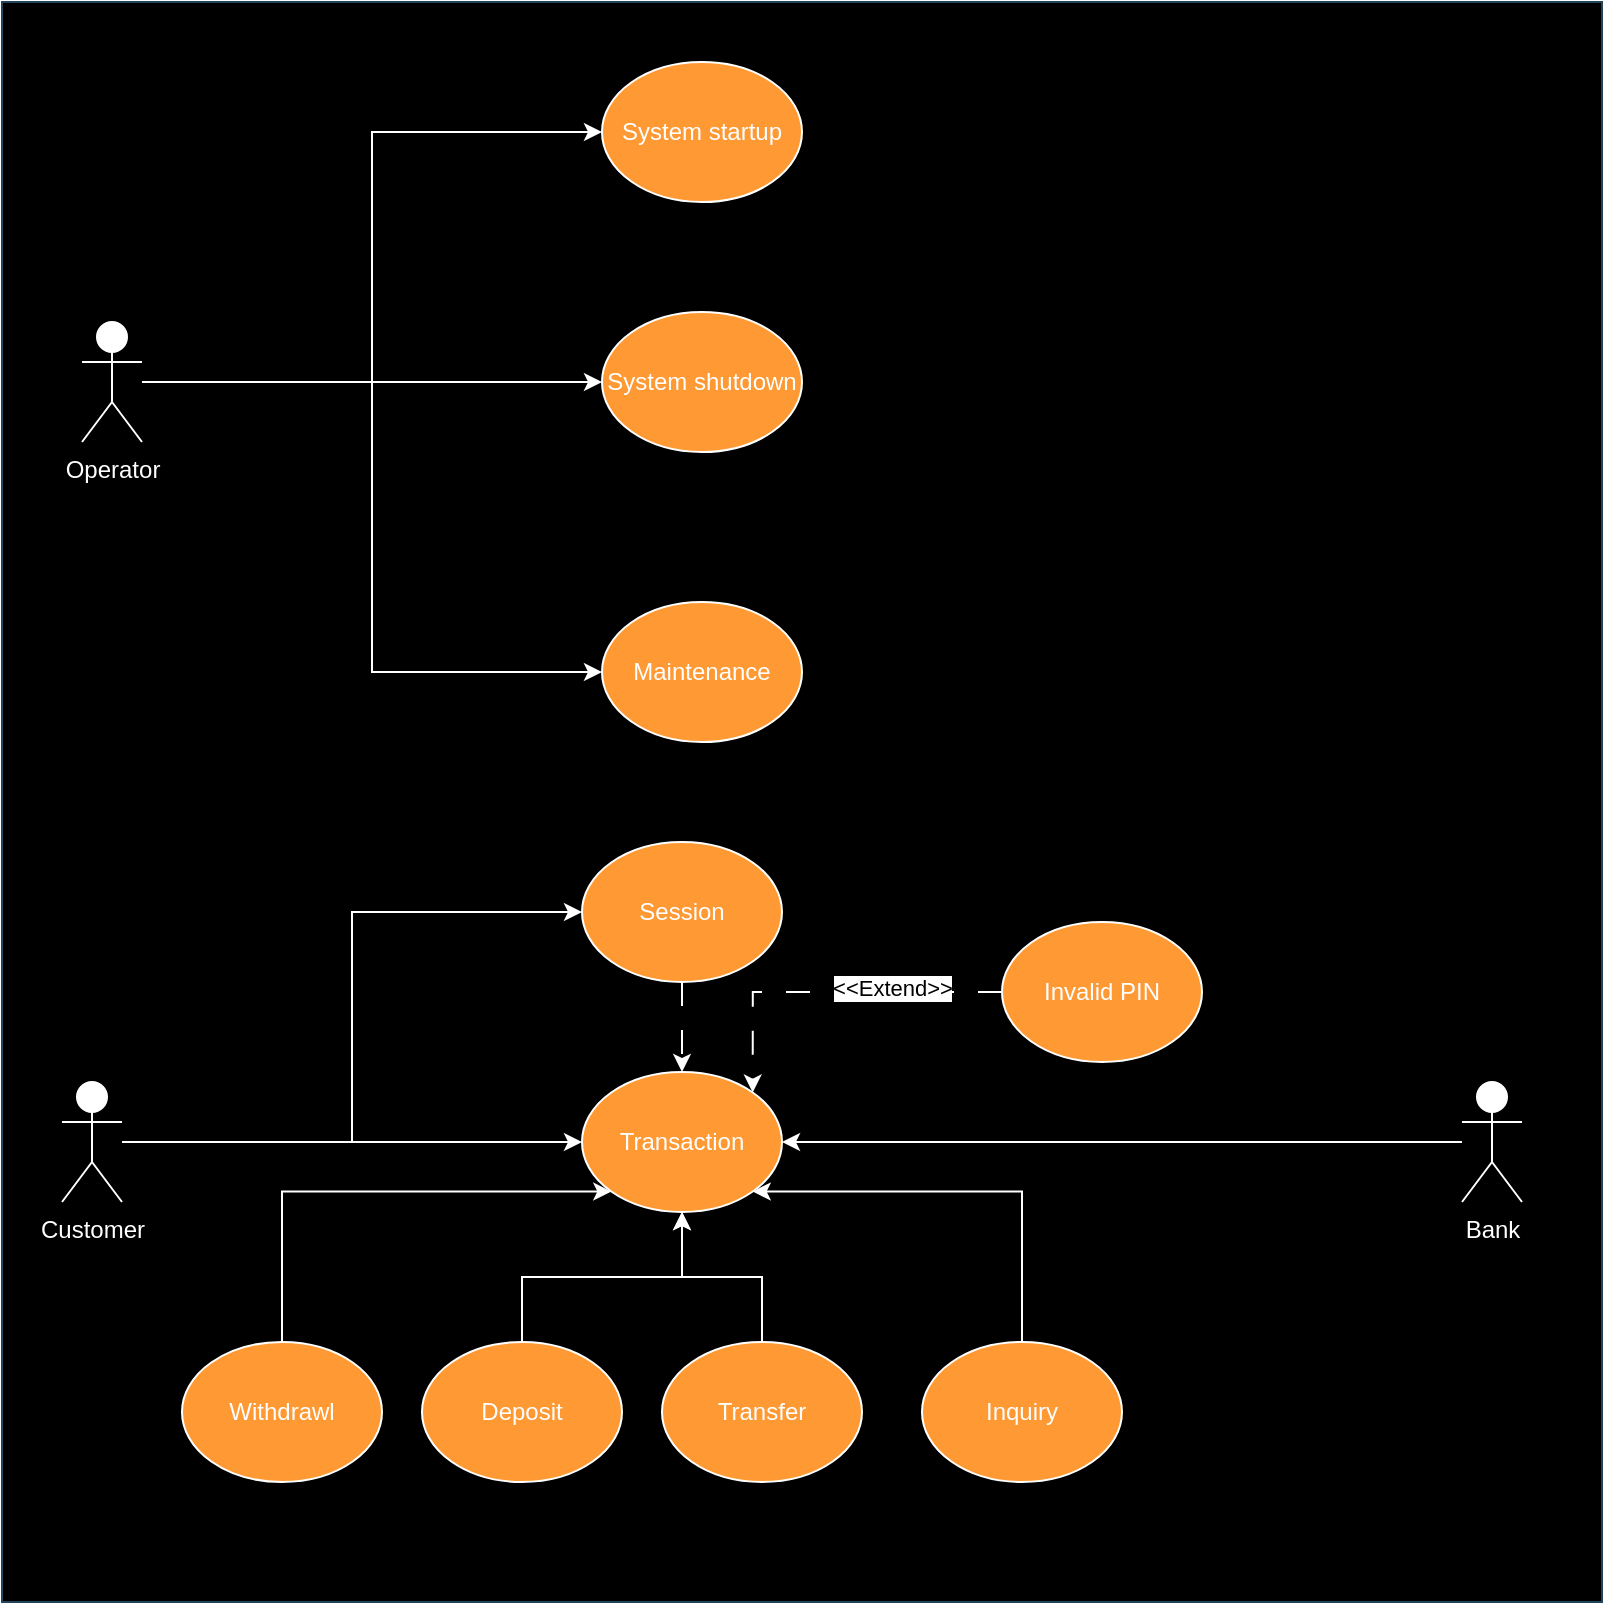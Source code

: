 <mxfile version="23.1.2" type="device">
  <diagram name="Page-1" id="8Ar1ErSfrFPhPtdsUq-T">
    <mxGraphModel dx="2132" dy="1155" grid="1" gridSize="10" guides="1" tooltips="1" connect="1" arrows="1" fold="1" page="1" pageScale="1" pageWidth="850" pageHeight="1100" math="0" shadow="0">
      <root>
        <mxCell id="0" />
        <mxCell id="1" parent="0" />
        <mxCell id="28g-d4wJvEcXcUZhVCaV-38" value="dd" style="whiteSpace=wrap;html=1;aspect=fixed;fillColor=#000000;strokeColor=#23445d;" vertex="1" parent="1">
          <mxGeometry x="20" y="20" width="800" height="800" as="geometry" />
        </mxCell>
        <mxCell id="28g-d4wJvEcXcUZhVCaV-10" style="edgeStyle=orthogonalEdgeStyle;rounded=0;orthogonalLoop=1;jettySize=auto;html=1;entryX=0;entryY=0.5;entryDx=0;entryDy=0;strokeColor=#FFFFFF;" edge="1" parent="1" source="28g-d4wJvEcXcUZhVCaV-1" target="28g-d4wJvEcXcUZhVCaV-5">
          <mxGeometry relative="1" as="geometry" />
        </mxCell>
        <mxCell id="28g-d4wJvEcXcUZhVCaV-11" style="edgeStyle=orthogonalEdgeStyle;rounded=0;orthogonalLoop=1;jettySize=auto;html=1;entryX=0;entryY=0.5;entryDx=0;entryDy=0;strokeColor=#FFFFFF;curved=0;" edge="1" parent="1" source="28g-d4wJvEcXcUZhVCaV-1" target="28g-d4wJvEcXcUZhVCaV-6">
          <mxGeometry relative="1" as="geometry" />
        </mxCell>
        <mxCell id="28g-d4wJvEcXcUZhVCaV-12" style="edgeStyle=orthogonalEdgeStyle;rounded=0;orthogonalLoop=1;jettySize=auto;html=1;entryX=0;entryY=0.5;entryDx=0;entryDy=0;strokeColor=#FFFFFF;" edge="1" parent="1" source="28g-d4wJvEcXcUZhVCaV-1" target="28g-d4wJvEcXcUZhVCaV-7">
          <mxGeometry relative="1" as="geometry" />
        </mxCell>
        <mxCell id="28g-d4wJvEcXcUZhVCaV-1" value="Operator" style="shape=umlActor;verticalLabelPosition=bottom;verticalAlign=top;html=1;outlineConnect=0;fontColor=#FFFFFF;fillColor=#FFFFFF;strokeColor=#FFFFFF;" vertex="1" parent="1">
          <mxGeometry x="60" y="180" width="30" height="60" as="geometry" />
        </mxCell>
        <mxCell id="28g-d4wJvEcXcUZhVCaV-18" style="edgeStyle=orthogonalEdgeStyle;rounded=0;orthogonalLoop=1;jettySize=auto;html=1;entryX=0;entryY=0.5;entryDx=0;entryDy=0;strokeColor=#FFFFFF;" edge="1" parent="1" source="28g-d4wJvEcXcUZhVCaV-2" target="28g-d4wJvEcXcUZhVCaV-13">
          <mxGeometry relative="1" as="geometry" />
        </mxCell>
        <mxCell id="28g-d4wJvEcXcUZhVCaV-19" style="edgeStyle=orthogonalEdgeStyle;rounded=0;orthogonalLoop=1;jettySize=auto;html=1;entryX=0;entryY=0.5;entryDx=0;entryDy=0;strokeColor=#FFFFFF;" edge="1" parent="1" source="28g-d4wJvEcXcUZhVCaV-2" target="28g-d4wJvEcXcUZhVCaV-14">
          <mxGeometry relative="1" as="geometry" />
        </mxCell>
        <mxCell id="28g-d4wJvEcXcUZhVCaV-2" value="Customer" style="shape=umlActor;verticalLabelPosition=bottom;verticalAlign=top;html=1;outlineConnect=0;fontColor=#FFFFFF;fillColor=#FFFFFF;strokeColor=#FFFFFF;" vertex="1" parent="1">
          <mxGeometry x="50" y="560" width="30" height="60" as="geometry" />
        </mxCell>
        <mxCell id="28g-d4wJvEcXcUZhVCaV-22" style="edgeStyle=orthogonalEdgeStyle;rounded=0;orthogonalLoop=1;jettySize=auto;html=1;entryX=1;entryY=0.5;entryDx=0;entryDy=0;strokeColor=#FFFFFF;" edge="1" parent="1" source="28g-d4wJvEcXcUZhVCaV-3" target="28g-d4wJvEcXcUZhVCaV-14">
          <mxGeometry relative="1" as="geometry" />
        </mxCell>
        <mxCell id="28g-d4wJvEcXcUZhVCaV-3" value="Bank" style="shape=umlActor;verticalLabelPosition=bottom;verticalAlign=top;html=1;outlineConnect=0;fontColor=#FFFFFF;fillColor=#FFFFFF;strokeColor=#FFFFFF;" vertex="1" parent="1">
          <mxGeometry x="750" y="560" width="30" height="60" as="geometry" />
        </mxCell>
        <mxCell id="28g-d4wJvEcXcUZhVCaV-5" value="System startup" style="ellipse;whiteSpace=wrap;html=1;fillColor=#FF9933;strokeColor=#FFFFFF;fontColor=#FFFFFF;" vertex="1" parent="1">
          <mxGeometry x="320" y="50" width="100" height="70" as="geometry" />
        </mxCell>
        <mxCell id="28g-d4wJvEcXcUZhVCaV-6" value="System shutdown" style="ellipse;whiteSpace=wrap;html=1;fillColor=#FF9933;strokeColor=#FFFFFF;fontColor=#FFFFFF;" vertex="1" parent="1">
          <mxGeometry x="320" y="175" width="100" height="70" as="geometry" />
        </mxCell>
        <mxCell id="28g-d4wJvEcXcUZhVCaV-7" value="Maintenance" style="ellipse;whiteSpace=wrap;html=1;fillColor=#FF9933;strokeColor=#FFFFFF;fontColor=#FFFFFF;" vertex="1" parent="1">
          <mxGeometry x="320" y="320" width="100" height="70" as="geometry" />
        </mxCell>
        <mxCell id="28g-d4wJvEcXcUZhVCaV-16" style="edgeStyle=orthogonalEdgeStyle;rounded=0;orthogonalLoop=1;jettySize=auto;html=1;dashed=1;dashPattern=12 12;strokeColor=#FFFFFF;" edge="1" parent="1" source="28g-d4wJvEcXcUZhVCaV-13" target="28g-d4wJvEcXcUZhVCaV-14">
          <mxGeometry relative="1" as="geometry" />
        </mxCell>
        <mxCell id="28g-d4wJvEcXcUZhVCaV-13" value="Session" style="ellipse;whiteSpace=wrap;html=1;fillColor=#FF9933;strokeColor=#FFFFFF;fontColor=#FFFFFF;" vertex="1" parent="1">
          <mxGeometry x="310" y="440" width="100" height="70" as="geometry" />
        </mxCell>
        <mxCell id="28g-d4wJvEcXcUZhVCaV-14" value="Transaction" style="ellipse;whiteSpace=wrap;html=1;fillColor=#FF9933;strokeColor=#FFFFFF;fontColor=#FFFFFF;" vertex="1" parent="1">
          <mxGeometry x="310" y="555" width="100" height="70" as="geometry" />
        </mxCell>
        <mxCell id="28g-d4wJvEcXcUZhVCaV-17" style="edgeStyle=orthogonalEdgeStyle;rounded=0;orthogonalLoop=1;jettySize=auto;html=1;entryX=1;entryY=0;entryDx=0;entryDy=0;dashed=1;dashPattern=12 12;strokeColor=#FFFFFF;" edge="1" parent="1" source="28g-d4wJvEcXcUZhVCaV-15" target="28g-d4wJvEcXcUZhVCaV-14">
          <mxGeometry relative="1" as="geometry" />
        </mxCell>
        <mxCell id="28g-d4wJvEcXcUZhVCaV-20" value="&amp;lt;&amp;lt;Extend&amp;gt;&amp;gt;" style="edgeLabel;html=1;align=center;verticalAlign=middle;resizable=0;points=[];" vertex="1" connectable="0" parent="28g-d4wJvEcXcUZhVCaV-17">
          <mxGeometry x="-0.371" y="-2" relative="1" as="geometry">
            <mxPoint as="offset" />
          </mxGeometry>
        </mxCell>
        <mxCell id="28g-d4wJvEcXcUZhVCaV-15" value="Invalid PIN" style="ellipse;whiteSpace=wrap;html=1;fillColor=#FF9933;strokeColor=#FFFFFF;fontColor=#FFFFFF;" vertex="1" parent="1">
          <mxGeometry x="520" y="480" width="100" height="70" as="geometry" />
        </mxCell>
        <mxCell id="28g-d4wJvEcXcUZhVCaV-27" style="edgeStyle=orthogonalEdgeStyle;rounded=0;orthogonalLoop=1;jettySize=auto;html=1;entryX=0;entryY=1;entryDx=0;entryDy=0;strokeColor=#FFFFFF;" edge="1" parent="1" source="28g-d4wJvEcXcUZhVCaV-23" target="28g-d4wJvEcXcUZhVCaV-14">
          <mxGeometry relative="1" as="geometry">
            <Array as="points">
              <mxPoint x="160" y="615" />
            </Array>
          </mxGeometry>
        </mxCell>
        <mxCell id="28g-d4wJvEcXcUZhVCaV-23" value="Withdrawl" style="ellipse;whiteSpace=wrap;html=1;fillColor=#FF9933;strokeColor=#FFFFFF;fontColor=#FFFFFF;" vertex="1" parent="1">
          <mxGeometry x="110" y="690" width="100" height="70" as="geometry" />
        </mxCell>
        <mxCell id="28g-d4wJvEcXcUZhVCaV-29" style="edgeStyle=orthogonalEdgeStyle;rounded=0;orthogonalLoop=1;jettySize=auto;html=1;entryX=0.5;entryY=1;entryDx=0;entryDy=0;strokeColor=#FFFFFF;" edge="1" parent="1" source="28g-d4wJvEcXcUZhVCaV-24" target="28g-d4wJvEcXcUZhVCaV-14">
          <mxGeometry relative="1" as="geometry" />
        </mxCell>
        <mxCell id="28g-d4wJvEcXcUZhVCaV-24" value="Deposit" style="ellipse;whiteSpace=wrap;html=1;fillColor=#FF9933;strokeColor=#FFFFFF;fontColor=#FFFFFF;" vertex="1" parent="1">
          <mxGeometry x="230" y="690" width="100" height="70" as="geometry" />
        </mxCell>
        <mxCell id="28g-d4wJvEcXcUZhVCaV-30" style="edgeStyle=orthogonalEdgeStyle;rounded=0;orthogonalLoop=1;jettySize=auto;html=1;entryX=0.5;entryY=1;entryDx=0;entryDy=0;strokeColor=#FFFFFF;" edge="1" parent="1" source="28g-d4wJvEcXcUZhVCaV-25" target="28g-d4wJvEcXcUZhVCaV-14">
          <mxGeometry relative="1" as="geometry" />
        </mxCell>
        <mxCell id="28g-d4wJvEcXcUZhVCaV-25" value="Transfer" style="ellipse;whiteSpace=wrap;html=1;fillColor=#FF9933;strokeColor=#FFFFFF;fontColor=#FFFFFF;" vertex="1" parent="1">
          <mxGeometry x="350" y="690" width="100" height="70" as="geometry" />
        </mxCell>
        <mxCell id="28g-d4wJvEcXcUZhVCaV-31" style="edgeStyle=orthogonalEdgeStyle;rounded=0;orthogonalLoop=1;jettySize=auto;html=1;entryX=1;entryY=1;entryDx=0;entryDy=0;strokeColor=#FFFFFF;" edge="1" parent="1" source="28g-d4wJvEcXcUZhVCaV-26" target="28g-d4wJvEcXcUZhVCaV-14">
          <mxGeometry relative="1" as="geometry">
            <Array as="points">
              <mxPoint x="530" y="615" />
            </Array>
          </mxGeometry>
        </mxCell>
        <mxCell id="28g-d4wJvEcXcUZhVCaV-26" value="Inquiry" style="ellipse;whiteSpace=wrap;html=1;fillColor=#FF9933;strokeColor=#FFFFFF;fontColor=#FFFFFF;" vertex="1" parent="1">
          <mxGeometry x="480" y="690" width="100" height="70" as="geometry" />
        </mxCell>
      </root>
    </mxGraphModel>
  </diagram>
</mxfile>
